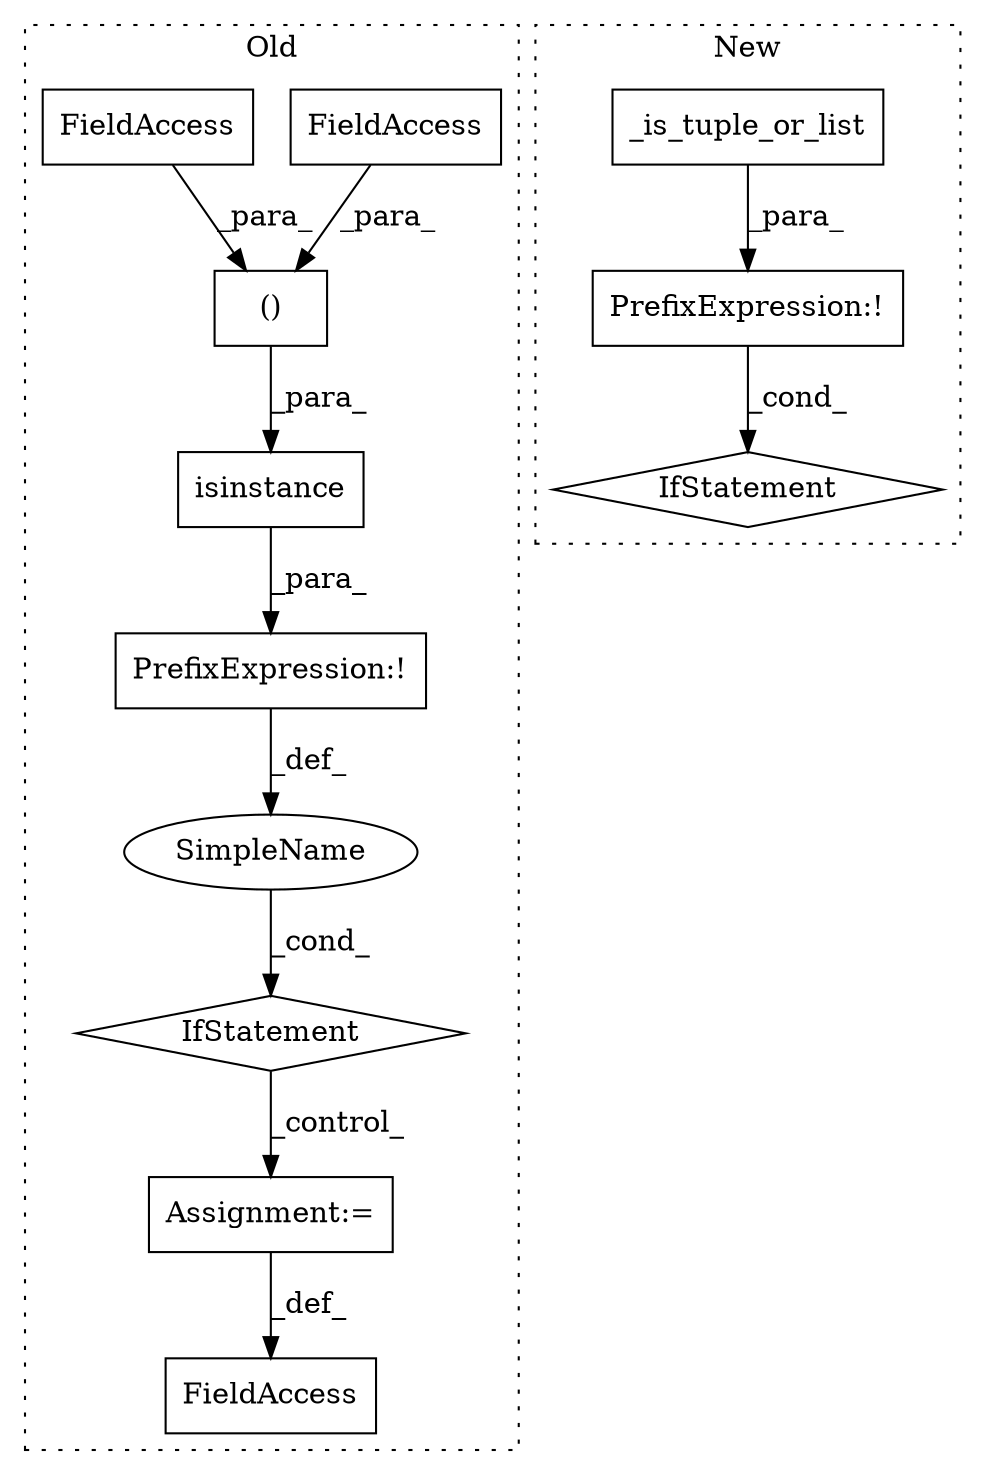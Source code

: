 digraph G {
subgraph cluster0 {
1 [label="isinstance" a="32" s="6924,6975" l="11,2" shape="box"];
3 [label="()" a="106" s="6953" l="22" shape="box"];
4 [label="PrefixExpression:!" a="38" s="6923" l="1" shape="box"];
5 [label="FieldAccess" a="22" s="6953" l="4" shape="box"];
6 [label="FieldAccess" a="22" s="6970" l="5" shape="box"];
8 [label="IfStatement" a="25" s="6919,6977" l="4,2" shape="diamond"];
9 [label="SimpleName" a="42" s="" l="" shape="ellipse"];
10 [label="Assignment:=" a="7" s="6999" l="1" shape="box"];
12 [label="FieldAccess" a="22" s="7218" l="18" shape="box"];
label = "Old";
style="dotted";
}
subgraph cluster1 {
2 [label="_is_tuple_or_list" a="32" s="3110,3140" l="18,1" shape="box"];
7 [label="IfStatement" a="25" s="3141" l="3" shape="diamond"];
11 [label="PrefixExpression:!" a="38" s="3109" l="1" shape="box"];
label = "New";
style="dotted";
}
1 -> 4 [label="_para_"];
2 -> 11 [label="_para_"];
3 -> 1 [label="_para_"];
4 -> 9 [label="_def_"];
5 -> 3 [label="_para_"];
6 -> 3 [label="_para_"];
8 -> 10 [label="_control_"];
9 -> 8 [label="_cond_"];
10 -> 12 [label="_def_"];
11 -> 7 [label="_cond_"];
}